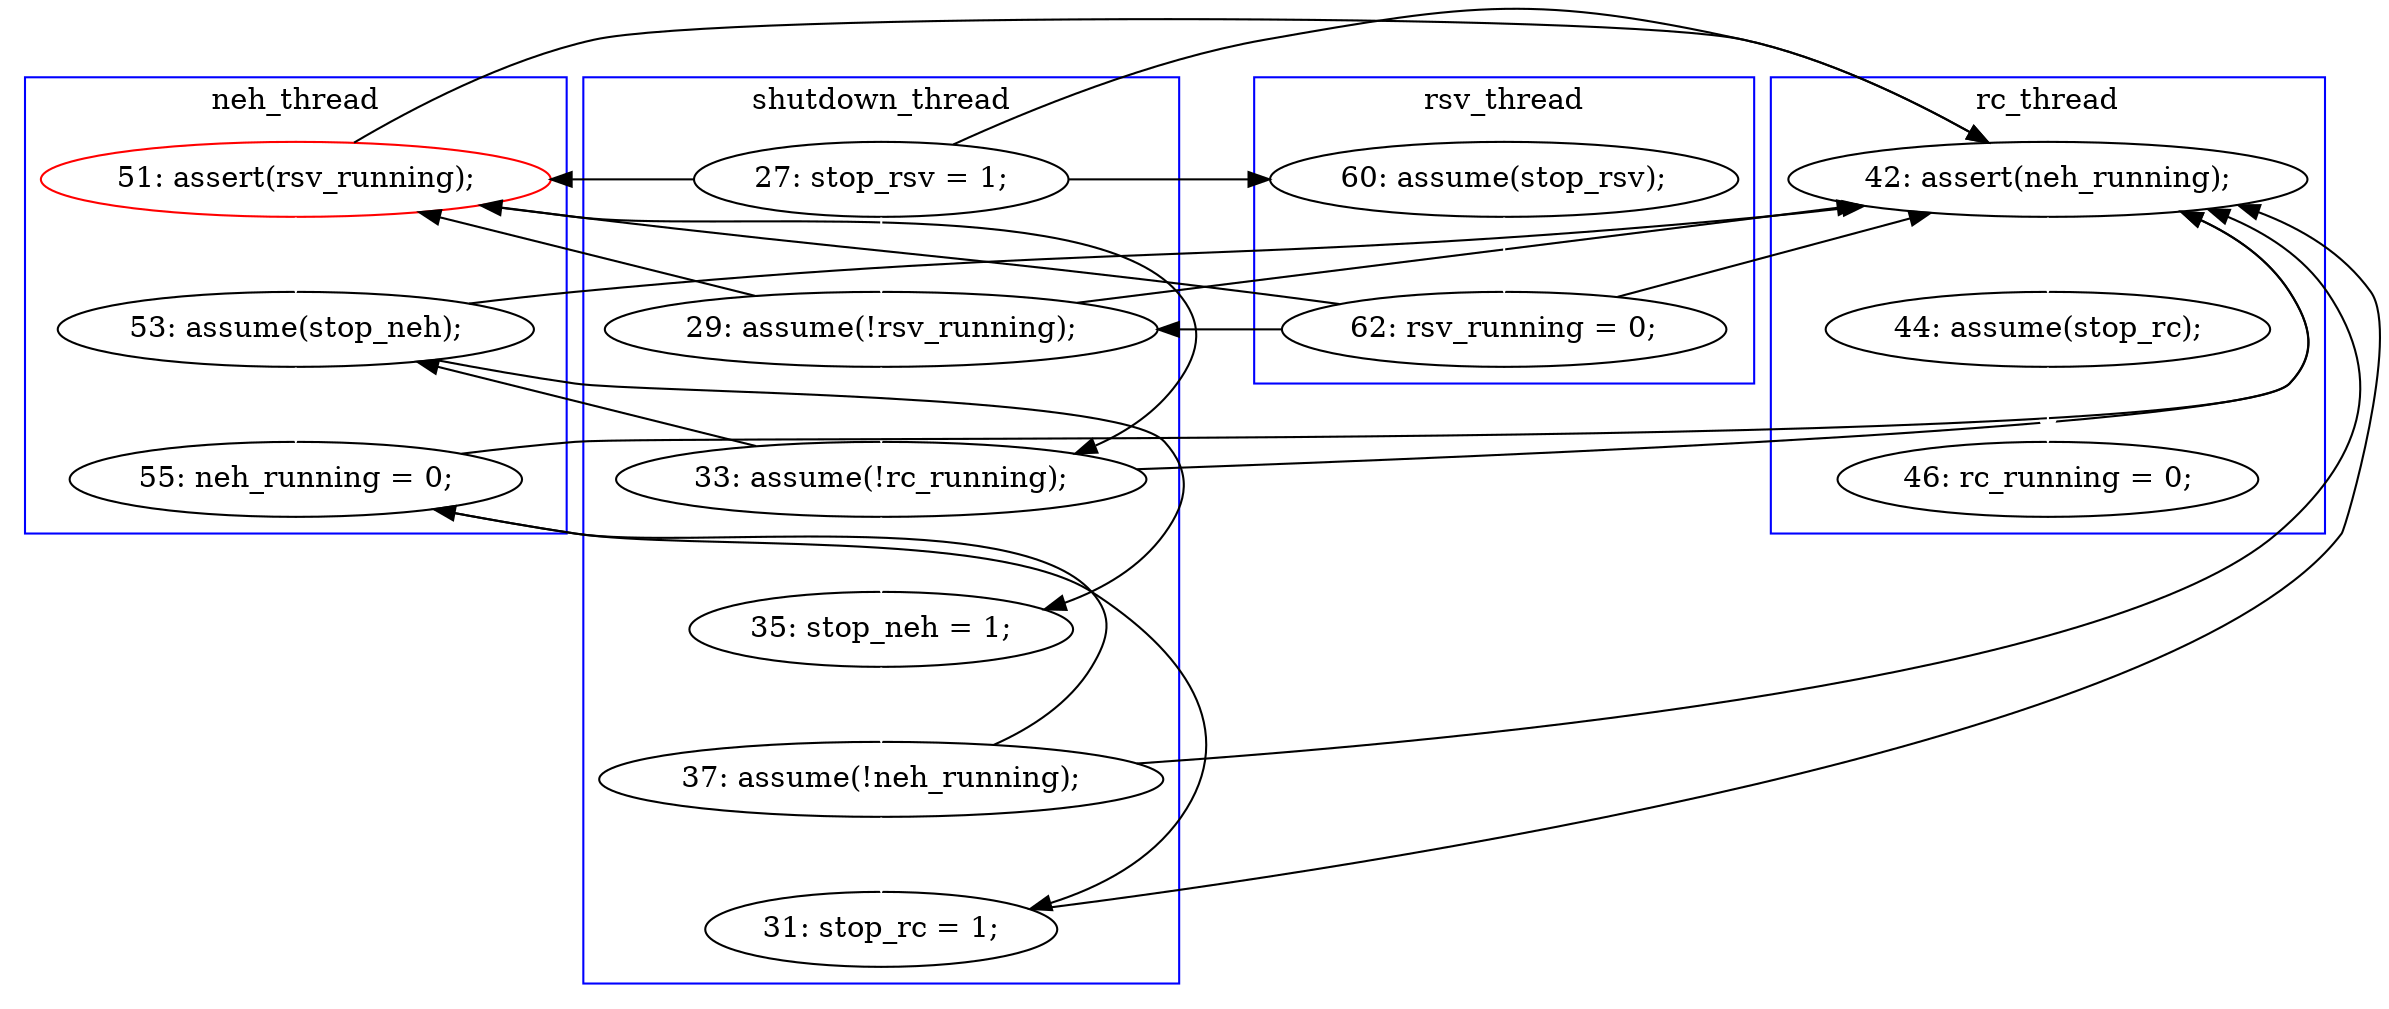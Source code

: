 digraph Counterexample {
	20 -> 22 [color = white, style = solid]
	20 -> 21 [color = black, style = solid, constraint = false]
	12 -> 20 [color = white, style = solid]
	22 -> 30 [color = black, style = solid, constraint = false]
	18 -> 19 [color = white, style = solid]
	28 -> 30 [color = black, style = solid, constraint = false]
	12 -> 21 [color = black, style = solid, constraint = false]
	27 -> 30 [color = black, style = solid, constraint = false]
	30 -> 32 [color = white, style = solid]
	22 -> 24 [color = black, style = solid, constraint = false]
	28 -> 29 [color = black, style = solid, constraint = false]
	20 -> 30 [color = black, style = solid, constraint = false]
	27 -> 28 [color = black, style = solid, constraint = false]
	19 -> 20 [color = black, style = solid, constraint = false]
	19 -> 30 [color = black, style = solid, constraint = false]
	12 -> 30 [color = black, style = solid, constraint = false]
	22 -> 26 [color = white, style = solid]
	27 -> 29 [color = white, style = solid]
	24 -> 30 [color = black, style = solid, constraint = false]
	32 -> 36 [color = white, style = solid]
	21 -> 30 [color = black, style = solid, constraint = false]
	21 -> 24 [color = white, style = solid]
	24 -> 28 [color = white, style = solid]
	29 -> 30 [color = black, style = solid, constraint = false]
	26 -> 27 [color = white, style = solid]
	12 -> 18 [color = black, style = solid, constraint = false]
	21 -> 22 [color = black, style = solid, constraint = false]
	19 -> 21 [color = black, style = solid, constraint = false]
	24 -> 26 [color = black, style = solid, constraint = false]
	subgraph cluster4 {
		label = rsv_thread
		color = blue
		18  [label = "60: assume(stop_rsv);"]
		19  [label = "62: rsv_running = 0;"]
	}
	subgraph cluster3 {
		label = neh_thread
		color = blue
		28  [label = "55: neh_running = 0;"]
		24  [label = "53: assume(stop_neh);"]
		21  [label = "51: assert(rsv_running);", color = red]
	}
	subgraph cluster2 {
		label = rc_thread
		color = blue
		36  [label = "46: rc_running = 0;"]
		30  [label = "42: assert(neh_running);"]
		32  [label = "44: assume(stop_rc);"]
	}
	subgraph cluster1 {
		label = shutdown_thread
		color = blue
		20  [label = "29: assume(!rsv_running);"]
		27  [label = "37: assume(!neh_running);"]
		22  [label = "33: assume(!rc_running);"]
		26  [label = "35: stop_neh = 1;"]
		29  [label = "31: stop_rc = 1;"]
		12  [label = "27: stop_rsv = 1;"]
	}
}